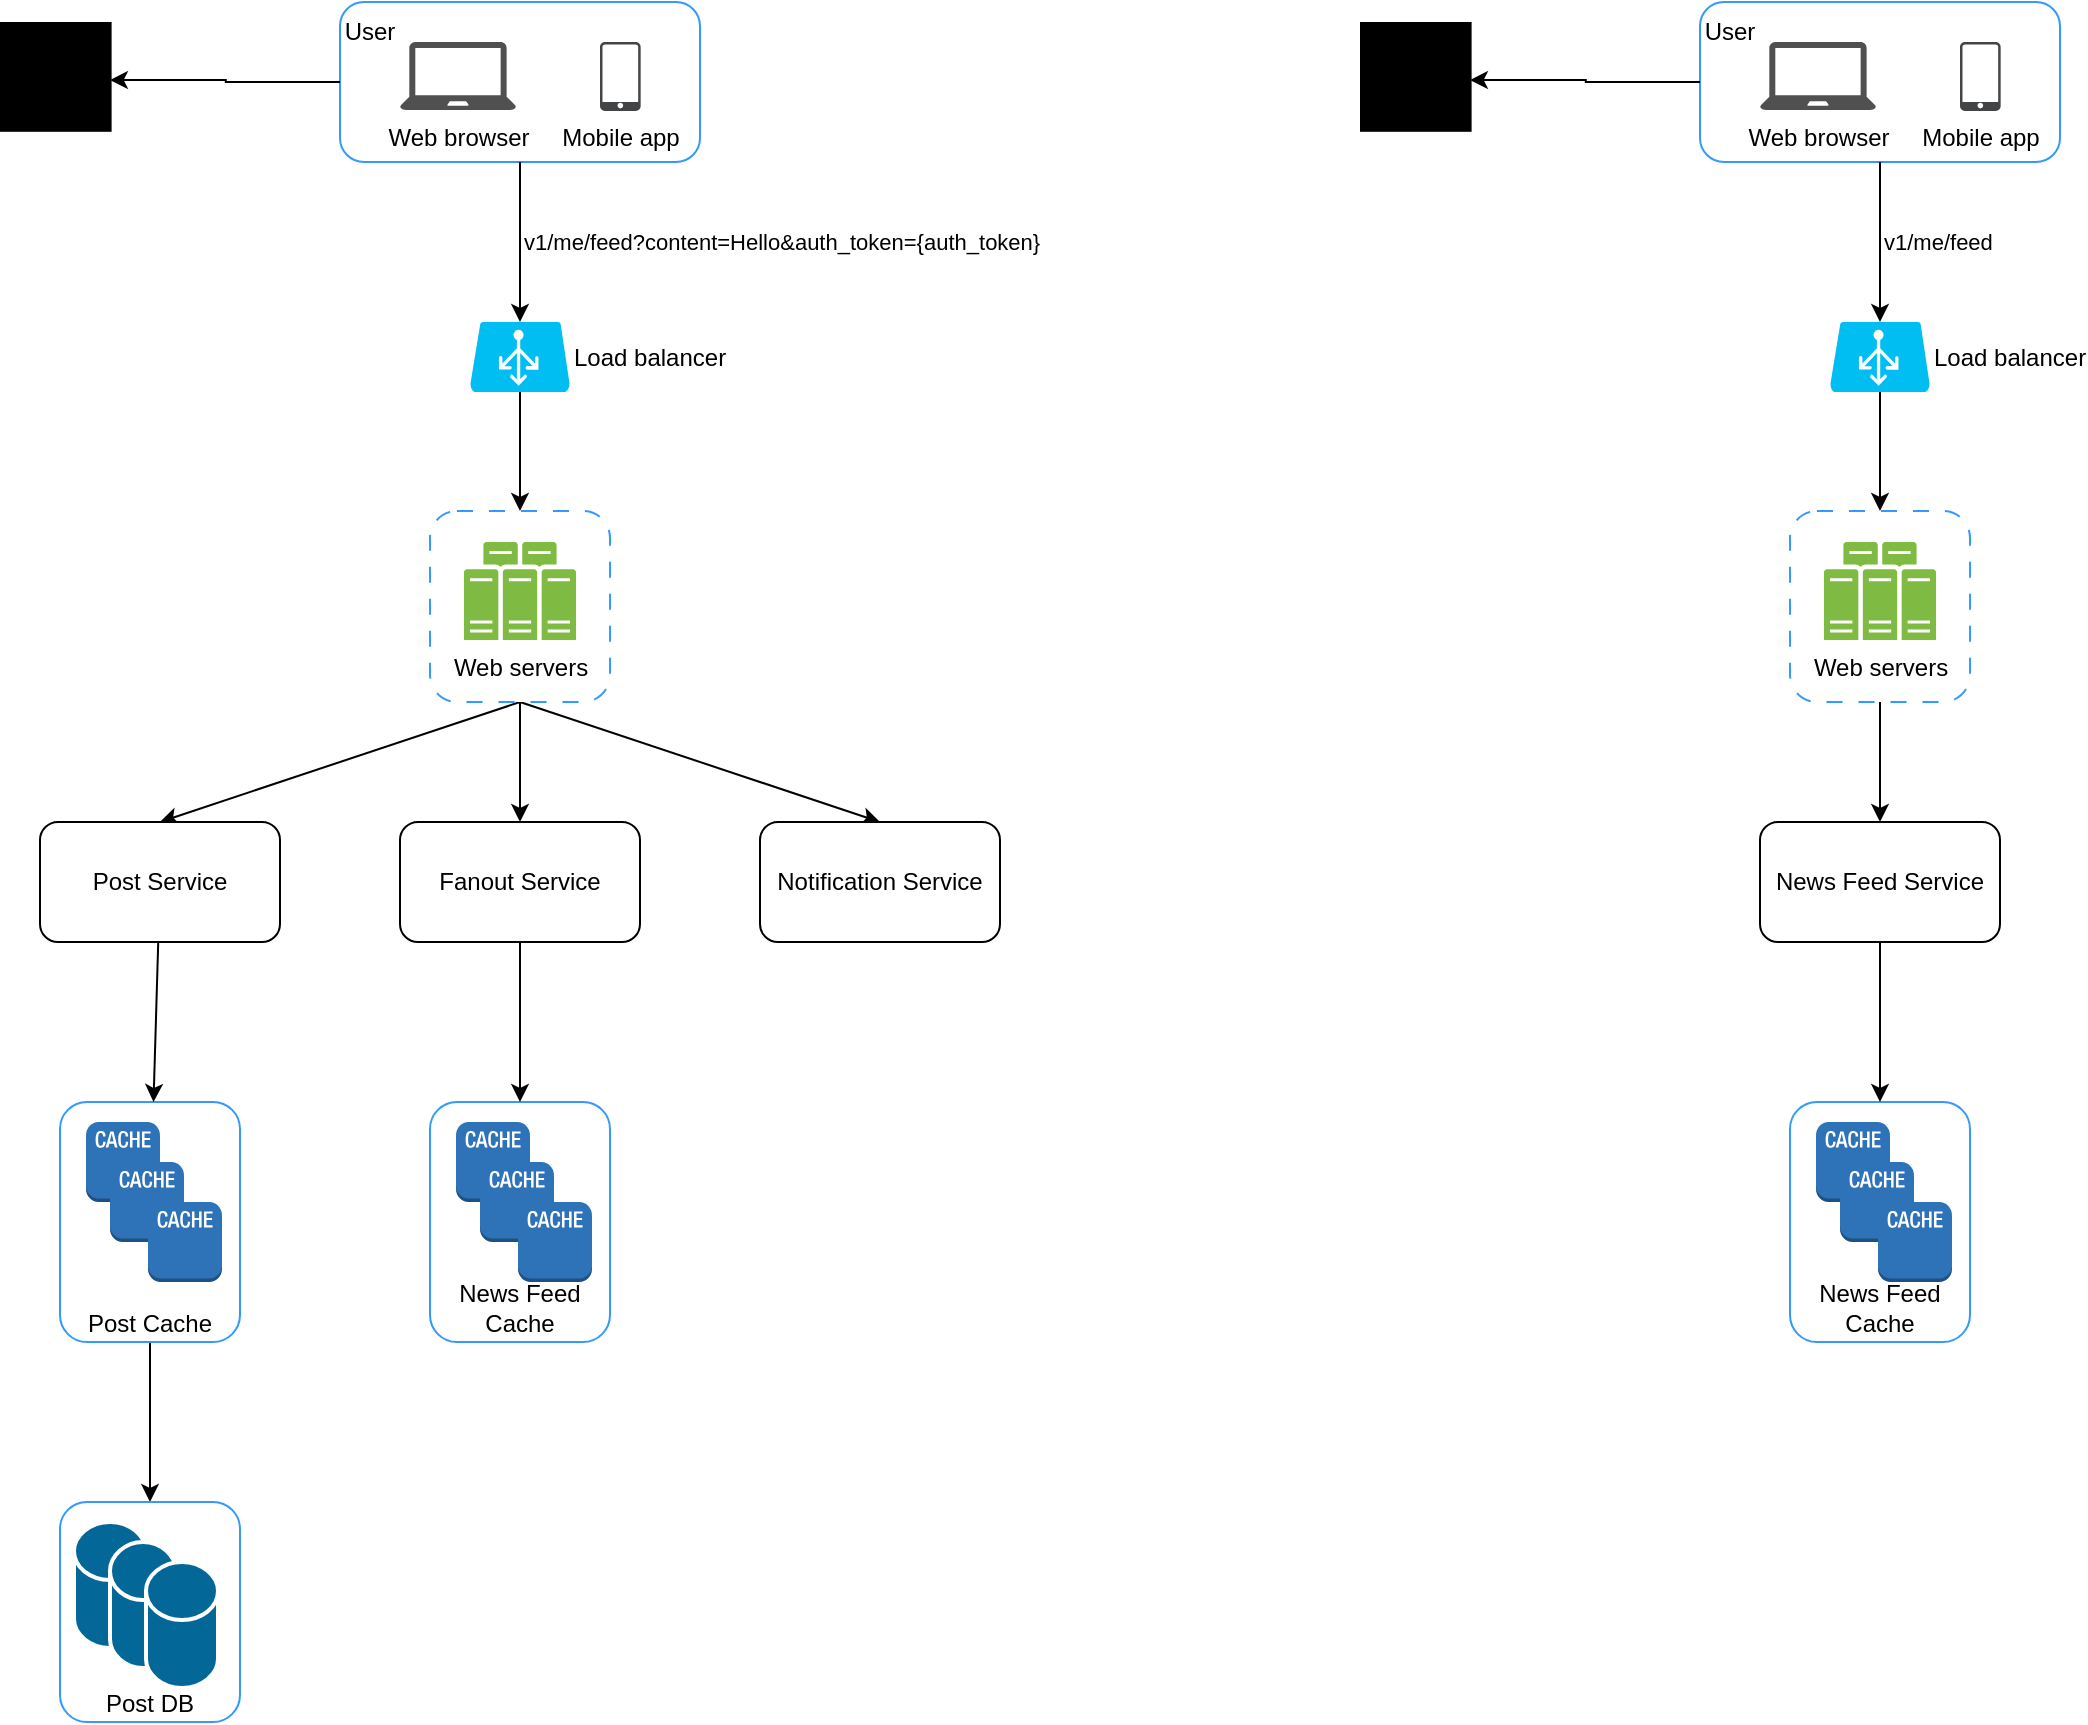 <mxfile version="24.9.1">
  <diagram name="Page-1" id="m6EVX_0ciX81apWQzKLD">
    <mxGraphModel dx="1194" dy="772" grid="1" gridSize="10" guides="1" tooltips="1" connect="1" arrows="1" fold="1" page="1" pageScale="1" pageWidth="827" pageHeight="1169" math="0" shadow="0">
      <root>
        <mxCell id="0" />
        <mxCell id="1" parent="0" />
        <mxCell id="zmWyoGtuifXt811iRjRC-1" style="edgeStyle=none;shape=connector;rounded=0;orthogonalLoop=1;jettySize=auto;html=1;entryX=0.5;entryY=0;entryDx=0;entryDy=0;strokeColor=default;align=center;verticalAlign=middle;fontFamily=Helvetica;fontSize=11;fontColor=default;labelBackgroundColor=default;endArrow=classic;" edge="1" parent="1" source="zmWyoGtuifXt811iRjRC-2" target="zmWyoGtuifXt811iRjRC-23">
          <mxGeometry relative="1" as="geometry" />
        </mxCell>
        <mxCell id="zmWyoGtuifXt811iRjRC-2" value="Post Cache" style="rounded=1;whiteSpace=wrap;html=1;strokeColor=#3399FF;labelPosition=center;verticalLabelPosition=middle;align=center;verticalAlign=bottom;spacingLeft=0;spacingTop=0;spacingBottom=0;spacingRight=0;" vertex="1" parent="1">
          <mxGeometry x="370" y="630" width="90" height="120" as="geometry" />
        </mxCell>
        <mxCell id="zmWyoGtuifXt811iRjRC-3" style="rounded=0;orthogonalLoop=1;jettySize=auto;html=1;exitX=0.5;exitY=1;exitDx=0;exitDy=0;entryX=0.5;entryY=0;entryDx=0;entryDy=0;" edge="1" parent="1" source="zmWyoGtuifXt811iRjRC-6" target="zmWyoGtuifXt811iRjRC-19">
          <mxGeometry relative="1" as="geometry" />
        </mxCell>
        <mxCell id="zmWyoGtuifXt811iRjRC-4" style="edgeStyle=none;shape=connector;rounded=0;orthogonalLoop=1;jettySize=auto;html=1;entryX=0.5;entryY=0;entryDx=0;entryDy=0;strokeColor=default;align=center;verticalAlign=middle;fontFamily=Helvetica;fontSize=11;fontColor=default;labelBackgroundColor=default;endArrow=classic;" edge="1" parent="1" source="zmWyoGtuifXt811iRjRC-6" target="zmWyoGtuifXt811iRjRC-16">
          <mxGeometry relative="1" as="geometry" />
        </mxCell>
        <mxCell id="zmWyoGtuifXt811iRjRC-5" style="edgeStyle=none;shape=connector;rounded=0;orthogonalLoop=1;jettySize=auto;html=1;entryX=0.5;entryY=0;entryDx=0;entryDy=0;strokeColor=default;align=center;verticalAlign=middle;fontFamily=Helvetica;fontSize=11;fontColor=default;labelBackgroundColor=default;endArrow=classic;exitX=0.5;exitY=1;exitDx=0;exitDy=0;" edge="1" parent="1" source="zmWyoGtuifXt811iRjRC-6" target="zmWyoGtuifXt811iRjRC-17">
          <mxGeometry relative="1" as="geometry" />
        </mxCell>
        <mxCell id="zmWyoGtuifXt811iRjRC-6" value="" style="rounded=1;whiteSpace=wrap;html=1;strokeColor=#3399FF;labelPosition=center;verticalLabelPosition=middle;align=center;verticalAlign=middle;spacingLeft=0;spacingTop=0;spacingBottom=50;spacingRight=150;dashed=1;dashPattern=8 8;" vertex="1" parent="1">
          <mxGeometry x="555" y="334.5" width="90" height="95.5" as="geometry" />
        </mxCell>
        <mxCell id="zmWyoGtuifXt811iRjRC-7" value="" style="points=[];aspect=fixed;html=1;align=center;shadow=0;dashed=0;fillColor=#000000;strokeColor=none;shape=mxgraph.alibaba_cloud.dns_domain_name_system;" vertex="1" parent="1">
          <mxGeometry x="340" y="90" width="55.8" height="54.9" as="geometry" />
        </mxCell>
        <mxCell id="zmWyoGtuifXt811iRjRC-8" value="User" style="rounded=1;whiteSpace=wrap;html=1;strokeColor=#3399FF;labelPosition=center;verticalLabelPosition=middle;align=center;verticalAlign=middle;spacingLeft=0;spacingTop=0;spacingBottom=50;spacingRight=150;" vertex="1" parent="1">
          <mxGeometry x="510" y="80" width="180" height="80" as="geometry" />
        </mxCell>
        <mxCell id="zmWyoGtuifXt811iRjRC-9" value="Web browser" style="sketch=0;pointerEvents=1;shadow=0;dashed=0;html=1;strokeColor=none;fillColor=#505050;labelPosition=center;verticalLabelPosition=bottom;verticalAlign=top;outlineConnect=0;align=center;shape=mxgraph.office.devices.laptop;" vertex="1" parent="1">
          <mxGeometry x="540" y="100" width="58" height="34" as="geometry" />
        </mxCell>
        <mxCell id="zmWyoGtuifXt811iRjRC-10" value="Mobile app" style="sketch=0;pointerEvents=1;shadow=0;dashed=0;html=1;strokeColor=none;fillColor=#434445;aspect=fixed;labelPosition=center;verticalLabelPosition=bottom;verticalAlign=top;align=center;outlineConnect=0;shape=mxgraph.vvd.phone;" vertex="1" parent="1">
          <mxGeometry x="640" y="100" width="20.33" height="34.45" as="geometry" />
        </mxCell>
        <mxCell id="zmWyoGtuifXt811iRjRC-11" style="edgeStyle=orthogonalEdgeStyle;rounded=0;orthogonalLoop=1;jettySize=auto;html=1;entryX=0.984;entryY=0.529;entryDx=0;entryDy=0;entryPerimeter=0;" edge="1" parent="1" source="zmWyoGtuifXt811iRjRC-8" target="zmWyoGtuifXt811iRjRC-7">
          <mxGeometry relative="1" as="geometry" />
        </mxCell>
        <mxCell id="zmWyoGtuifXt811iRjRC-12" style="edgeStyle=none;shape=connector;rounded=0;orthogonalLoop=1;jettySize=auto;html=1;entryX=0.5;entryY=0;entryDx=0;entryDy=0;strokeColor=default;align=center;verticalAlign=middle;fontFamily=Helvetica;fontSize=11;fontColor=default;labelBackgroundColor=default;endArrow=classic;" edge="1" parent="1" source="zmWyoGtuifXt811iRjRC-13" target="zmWyoGtuifXt811iRjRC-6">
          <mxGeometry relative="1" as="geometry" />
        </mxCell>
        <mxCell id="zmWyoGtuifXt811iRjRC-13" value="Load balancer" style="verticalLabelPosition=middle;html=1;verticalAlign=middle;align=left;strokeColor=none;fillColor=#00BEF2;shape=mxgraph.azure.azure_load_balancer;labelPosition=right;" vertex="1" parent="1">
          <mxGeometry x="575" y="240" width="50" height="35" as="geometry" />
        </mxCell>
        <mxCell id="zmWyoGtuifXt811iRjRC-14" value="v1/me/feed?content=Hello&amp;amp;auth_token={auth_token}" style="edgeStyle=orthogonalEdgeStyle;rounded=0;orthogonalLoop=1;jettySize=auto;html=1;entryX=0.5;entryY=0;entryDx=0;entryDy=0;entryPerimeter=0;verticalAlign=middle;labelPosition=right;verticalLabelPosition=middle;align=left;" edge="1" parent="1" source="zmWyoGtuifXt811iRjRC-8" target="zmWyoGtuifXt811iRjRC-13">
          <mxGeometry relative="1" as="geometry" />
        </mxCell>
        <mxCell id="zmWyoGtuifXt811iRjRC-15" value="Web servers" style="sketch=0;pointerEvents=1;shadow=0;dashed=0;html=1;strokeColor=none;fillColor=#505050;labelPosition=center;verticalLabelPosition=bottom;verticalAlign=top;outlineConnect=0;align=center;shape=mxgraph.office.servers.server_farm;fillColor=#7FBA42;" vertex="1" parent="1">
          <mxGeometry x="572" y="350" width="56" height="49" as="geometry" />
        </mxCell>
        <mxCell id="zmWyoGtuifXt811iRjRC-16" value="Fanout Service" style="rounded=1;whiteSpace=wrap;html=1;" vertex="1" parent="1">
          <mxGeometry x="540" y="490" width="120" height="60" as="geometry" />
        </mxCell>
        <mxCell id="zmWyoGtuifXt811iRjRC-17" value="Notification Service" style="rounded=1;whiteSpace=wrap;html=1;" vertex="1" parent="1">
          <mxGeometry x="720" y="490" width="120" height="60" as="geometry" />
        </mxCell>
        <mxCell id="zmWyoGtuifXt811iRjRC-18" style="edgeStyle=none;shape=connector;rounded=0;orthogonalLoop=1;jettySize=auto;html=1;strokeColor=default;align=center;verticalAlign=middle;fontFamily=Helvetica;fontSize=11;fontColor=default;labelBackgroundColor=default;endArrow=classic;" edge="1" parent="1" source="zmWyoGtuifXt811iRjRC-19" target="zmWyoGtuifXt811iRjRC-2">
          <mxGeometry relative="1" as="geometry" />
        </mxCell>
        <mxCell id="zmWyoGtuifXt811iRjRC-19" value="Post Service" style="rounded=1;whiteSpace=wrap;html=1;" vertex="1" parent="1">
          <mxGeometry x="360" y="490" width="120" height="60" as="geometry" />
        </mxCell>
        <mxCell id="zmWyoGtuifXt811iRjRC-20" value="" style="outlineConnect=0;dashed=0;verticalLabelPosition=bottom;verticalAlign=top;align=center;html=1;shape=mxgraph.aws3.cache_node;fillColor=#2E73B8;gradientColor=none;" vertex="1" parent="1">
          <mxGeometry x="383" y="640" width="37" height="40" as="geometry" />
        </mxCell>
        <mxCell id="zmWyoGtuifXt811iRjRC-21" value="" style="outlineConnect=0;dashed=0;verticalLabelPosition=bottom;verticalAlign=top;align=center;html=1;shape=mxgraph.aws3.cache_node;fillColor=#2E73B8;gradientColor=none;" vertex="1" parent="1">
          <mxGeometry x="395" y="660" width="37" height="40" as="geometry" />
        </mxCell>
        <mxCell id="zmWyoGtuifXt811iRjRC-22" value="" style="outlineConnect=0;dashed=0;verticalLabelPosition=bottom;verticalAlign=top;align=center;html=1;shape=mxgraph.aws3.cache_node;fillColor=#2E73B8;gradientColor=none;" vertex="1" parent="1">
          <mxGeometry x="414" y="680" width="37" height="40" as="geometry" />
        </mxCell>
        <mxCell id="zmWyoGtuifXt811iRjRC-23" value="Post DB" style="rounded=1;whiteSpace=wrap;html=1;strokeColor=#3399FF;labelPosition=center;verticalLabelPosition=middle;align=center;verticalAlign=bottom;spacingLeft=0;spacingTop=0;spacingBottom=0;spacingRight=0;" vertex="1" parent="1">
          <mxGeometry x="370" y="830" width="90" height="110" as="geometry" />
        </mxCell>
        <mxCell id="zmWyoGtuifXt811iRjRC-24" value="News Feed Cache" style="rounded=1;whiteSpace=wrap;html=1;strokeColor=#3399FF;labelPosition=center;verticalLabelPosition=middle;align=center;verticalAlign=bottom;spacingLeft=0;spacingTop=0;spacingBottom=0;spacingRight=0;" vertex="1" parent="1">
          <mxGeometry x="555" y="630" width="90" height="120" as="geometry" />
        </mxCell>
        <mxCell id="zmWyoGtuifXt811iRjRC-25" value="" style="outlineConnect=0;dashed=0;verticalLabelPosition=bottom;verticalAlign=top;align=center;html=1;shape=mxgraph.aws3.cache_node;fillColor=#2E73B8;gradientColor=none;" vertex="1" parent="1">
          <mxGeometry x="568" y="640" width="37" height="40" as="geometry" />
        </mxCell>
        <mxCell id="zmWyoGtuifXt811iRjRC-26" value="" style="outlineConnect=0;dashed=0;verticalLabelPosition=bottom;verticalAlign=top;align=center;html=1;shape=mxgraph.aws3.cache_node;fillColor=#2E73B8;gradientColor=none;" vertex="1" parent="1">
          <mxGeometry x="580" y="660" width="37" height="40" as="geometry" />
        </mxCell>
        <mxCell id="zmWyoGtuifXt811iRjRC-27" value="" style="outlineConnect=0;dashed=0;verticalLabelPosition=bottom;verticalAlign=top;align=center;html=1;shape=mxgraph.aws3.cache_node;fillColor=#2E73B8;gradientColor=none;" vertex="1" parent="1">
          <mxGeometry x="599" y="680" width="37" height="40" as="geometry" />
        </mxCell>
        <mxCell id="zmWyoGtuifXt811iRjRC-28" style="edgeStyle=none;shape=connector;rounded=0;orthogonalLoop=1;jettySize=auto;html=1;strokeColor=default;align=center;verticalAlign=middle;fontFamily=Helvetica;fontSize=11;fontColor=default;labelBackgroundColor=default;endArrow=classic;entryX=0.5;entryY=0;entryDx=0;entryDy=0;" edge="1" parent="1" source="zmWyoGtuifXt811iRjRC-16" target="zmWyoGtuifXt811iRjRC-24">
          <mxGeometry relative="1" as="geometry">
            <mxPoint x="630" y="600" as="targetPoint" />
          </mxGeometry>
        </mxCell>
        <mxCell id="zmWyoGtuifXt811iRjRC-29" value="" style="shape=mxgraph.cisco.storage.relational_database;html=1;pointerEvents=1;dashed=0;fillColor=#036897;strokeColor=#ffffff;strokeWidth=2;verticalLabelPosition=bottom;verticalAlign=top;align=center;outlineConnect=0;fontFamily=Helvetica;fontSize=11;fontColor=default;labelBackgroundColor=default;" vertex="1" parent="1">
          <mxGeometry x="377" y="840" width="36" height="63" as="geometry" />
        </mxCell>
        <mxCell id="zmWyoGtuifXt811iRjRC-30" value="" style="shape=mxgraph.cisco.storage.relational_database;html=1;pointerEvents=1;dashed=0;fillColor=#036897;strokeColor=#ffffff;strokeWidth=2;verticalLabelPosition=bottom;verticalAlign=top;align=center;outlineConnect=0;fontFamily=Helvetica;fontSize=11;fontColor=default;labelBackgroundColor=default;" vertex="1" parent="1">
          <mxGeometry x="395" y="850" width="33" height="63" as="geometry" />
        </mxCell>
        <mxCell id="zmWyoGtuifXt811iRjRC-31" value="" style="shape=mxgraph.cisco.storage.relational_database;html=1;pointerEvents=1;dashed=0;fillColor=#036897;strokeColor=#ffffff;strokeWidth=2;verticalLabelPosition=bottom;verticalAlign=top;align=center;outlineConnect=0;fontFamily=Helvetica;fontSize=11;fontColor=default;labelBackgroundColor=default;" vertex="1" parent="1">
          <mxGeometry x="413" y="860" width="36" height="63" as="geometry" />
        </mxCell>
        <mxCell id="zmWyoGtuifXt811iRjRC-32" style="edgeStyle=none;shape=connector;rounded=0;orthogonalLoop=1;jettySize=auto;html=1;entryX=0.5;entryY=0;entryDx=0;entryDy=0;strokeColor=default;align=center;verticalAlign=middle;fontFamily=Helvetica;fontSize=11;fontColor=default;labelBackgroundColor=default;endArrow=classic;" edge="1" parent="1" source="zmWyoGtuifXt811iRjRC-33" target="zmWyoGtuifXt811iRjRC-43">
          <mxGeometry relative="1" as="geometry" />
        </mxCell>
        <mxCell id="zmWyoGtuifXt811iRjRC-33" value="" style="rounded=1;whiteSpace=wrap;html=1;strokeColor=#3399FF;labelPosition=center;verticalLabelPosition=middle;align=center;verticalAlign=middle;spacingLeft=0;spacingTop=0;spacingBottom=50;spacingRight=150;dashed=1;dashPattern=8 8;" vertex="1" parent="1">
          <mxGeometry x="1235" y="334.5" width="90" height="95.5" as="geometry" />
        </mxCell>
        <mxCell id="zmWyoGtuifXt811iRjRC-34" value="" style="points=[];aspect=fixed;html=1;align=center;shadow=0;dashed=0;fillColor=#000000;strokeColor=none;shape=mxgraph.alibaba_cloud.dns_domain_name_system;" vertex="1" parent="1">
          <mxGeometry x="1020" y="90" width="55.8" height="54.9" as="geometry" />
        </mxCell>
        <mxCell id="zmWyoGtuifXt811iRjRC-35" value="User" style="rounded=1;whiteSpace=wrap;html=1;strokeColor=#3399FF;labelPosition=center;verticalLabelPosition=middle;align=center;verticalAlign=middle;spacingLeft=0;spacingTop=0;spacingBottom=50;spacingRight=150;" vertex="1" parent="1">
          <mxGeometry x="1190" y="80" width="180" height="80" as="geometry" />
        </mxCell>
        <mxCell id="zmWyoGtuifXt811iRjRC-36" value="Web browser" style="sketch=0;pointerEvents=1;shadow=0;dashed=0;html=1;strokeColor=none;fillColor=#505050;labelPosition=center;verticalLabelPosition=bottom;verticalAlign=top;outlineConnect=0;align=center;shape=mxgraph.office.devices.laptop;" vertex="1" parent="1">
          <mxGeometry x="1220" y="100" width="58" height="34" as="geometry" />
        </mxCell>
        <mxCell id="zmWyoGtuifXt811iRjRC-37" value="Mobile app" style="sketch=0;pointerEvents=1;shadow=0;dashed=0;html=1;strokeColor=none;fillColor=#434445;aspect=fixed;labelPosition=center;verticalLabelPosition=bottom;verticalAlign=top;align=center;outlineConnect=0;shape=mxgraph.vvd.phone;" vertex="1" parent="1">
          <mxGeometry x="1320" y="100" width="20.33" height="34.45" as="geometry" />
        </mxCell>
        <mxCell id="zmWyoGtuifXt811iRjRC-38" style="edgeStyle=orthogonalEdgeStyle;rounded=0;orthogonalLoop=1;jettySize=auto;html=1;entryX=0.984;entryY=0.529;entryDx=0;entryDy=0;entryPerimeter=0;" edge="1" parent="1" source="zmWyoGtuifXt811iRjRC-35" target="zmWyoGtuifXt811iRjRC-34">
          <mxGeometry relative="1" as="geometry" />
        </mxCell>
        <mxCell id="zmWyoGtuifXt811iRjRC-39" style="edgeStyle=none;shape=connector;rounded=0;orthogonalLoop=1;jettySize=auto;html=1;entryX=0.5;entryY=0;entryDx=0;entryDy=0;strokeColor=default;align=center;verticalAlign=middle;fontFamily=Helvetica;fontSize=11;fontColor=default;labelBackgroundColor=default;endArrow=classic;" edge="1" parent="1" source="zmWyoGtuifXt811iRjRC-40" target="zmWyoGtuifXt811iRjRC-33">
          <mxGeometry relative="1" as="geometry" />
        </mxCell>
        <mxCell id="zmWyoGtuifXt811iRjRC-40" value="Load balancer" style="verticalLabelPosition=middle;html=1;verticalAlign=middle;align=left;strokeColor=none;fillColor=#00BEF2;shape=mxgraph.azure.azure_load_balancer;labelPosition=right;" vertex="1" parent="1">
          <mxGeometry x="1255" y="240" width="50" height="35" as="geometry" />
        </mxCell>
        <mxCell id="zmWyoGtuifXt811iRjRC-41" value="v1/me/feed" style="edgeStyle=orthogonalEdgeStyle;rounded=0;orthogonalLoop=1;jettySize=auto;html=1;entryX=0.5;entryY=0;entryDx=0;entryDy=0;entryPerimeter=0;verticalAlign=middle;labelPosition=right;verticalLabelPosition=middle;align=left;" edge="1" parent="1" source="zmWyoGtuifXt811iRjRC-35" target="zmWyoGtuifXt811iRjRC-40">
          <mxGeometry relative="1" as="geometry" />
        </mxCell>
        <mxCell id="zmWyoGtuifXt811iRjRC-42" value="Web servers" style="sketch=0;pointerEvents=1;shadow=0;dashed=0;html=1;strokeColor=none;fillColor=#505050;labelPosition=center;verticalLabelPosition=bottom;verticalAlign=top;outlineConnect=0;align=center;shape=mxgraph.office.servers.server_farm;fillColor=#7FBA42;" vertex="1" parent="1">
          <mxGeometry x="1252" y="350" width="56" height="49" as="geometry" />
        </mxCell>
        <mxCell id="zmWyoGtuifXt811iRjRC-43" value="News Feed Service" style="rounded=1;whiteSpace=wrap;html=1;" vertex="1" parent="1">
          <mxGeometry x="1220" y="490" width="120" height="60" as="geometry" />
        </mxCell>
        <mxCell id="zmWyoGtuifXt811iRjRC-44" value="News Feed Cache" style="rounded=1;whiteSpace=wrap;html=1;strokeColor=#3399FF;labelPosition=center;verticalLabelPosition=middle;align=center;verticalAlign=bottom;spacingLeft=0;spacingTop=0;spacingBottom=0;spacingRight=0;" vertex="1" parent="1">
          <mxGeometry x="1235" y="630" width="90" height="120" as="geometry" />
        </mxCell>
        <mxCell id="zmWyoGtuifXt811iRjRC-45" value="" style="outlineConnect=0;dashed=0;verticalLabelPosition=bottom;verticalAlign=top;align=center;html=1;shape=mxgraph.aws3.cache_node;fillColor=#2E73B8;gradientColor=none;" vertex="1" parent="1">
          <mxGeometry x="1248" y="640" width="37" height="40" as="geometry" />
        </mxCell>
        <mxCell id="zmWyoGtuifXt811iRjRC-46" value="" style="outlineConnect=0;dashed=0;verticalLabelPosition=bottom;verticalAlign=top;align=center;html=1;shape=mxgraph.aws3.cache_node;fillColor=#2E73B8;gradientColor=none;" vertex="1" parent="1">
          <mxGeometry x="1260" y="660" width="37" height="40" as="geometry" />
        </mxCell>
        <mxCell id="zmWyoGtuifXt811iRjRC-47" value="" style="outlineConnect=0;dashed=0;verticalLabelPosition=bottom;verticalAlign=top;align=center;html=1;shape=mxgraph.aws3.cache_node;fillColor=#2E73B8;gradientColor=none;" vertex="1" parent="1">
          <mxGeometry x="1279" y="680" width="37" height="40" as="geometry" />
        </mxCell>
        <mxCell id="zmWyoGtuifXt811iRjRC-48" style="edgeStyle=none;shape=connector;rounded=0;orthogonalLoop=1;jettySize=auto;html=1;strokeColor=default;align=center;verticalAlign=middle;fontFamily=Helvetica;fontSize=11;fontColor=default;labelBackgroundColor=default;endArrow=classic;entryX=0.5;entryY=0;entryDx=0;entryDy=0;" edge="1" parent="1" source="zmWyoGtuifXt811iRjRC-43" target="zmWyoGtuifXt811iRjRC-44">
          <mxGeometry relative="1" as="geometry">
            <mxPoint x="1310" y="600" as="targetPoint" />
          </mxGeometry>
        </mxCell>
      </root>
    </mxGraphModel>
  </diagram>
</mxfile>
